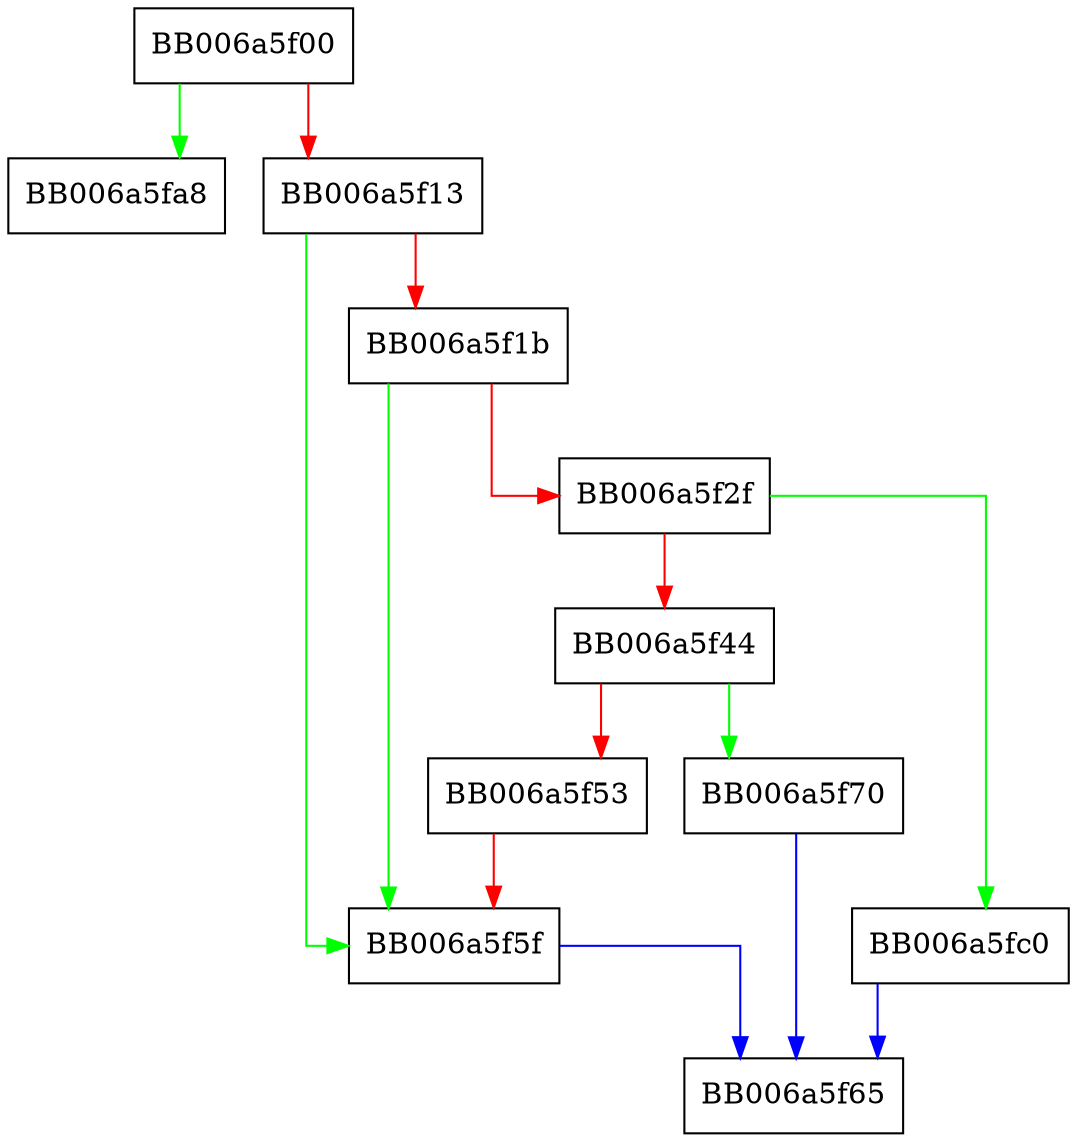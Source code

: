 digraph ossl_blake2b_set_ctx_params {
  node [shape="box"];
  graph [splines=ortho];
  BB006a5f00 -> BB006a5fa8 [color="green"];
  BB006a5f00 -> BB006a5f13 [color="red"];
  BB006a5f13 -> BB006a5f5f [color="green"];
  BB006a5f13 -> BB006a5f1b [color="red"];
  BB006a5f1b -> BB006a5f5f [color="green"];
  BB006a5f1b -> BB006a5f2f [color="red"];
  BB006a5f2f -> BB006a5fc0 [color="green"];
  BB006a5f2f -> BB006a5f44 [color="red"];
  BB006a5f44 -> BB006a5f70 [color="green"];
  BB006a5f44 -> BB006a5f53 [color="red"];
  BB006a5f53 -> BB006a5f5f [color="red"];
  BB006a5f5f -> BB006a5f65 [color="blue"];
  BB006a5f70 -> BB006a5f65 [color="blue"];
  BB006a5fc0 -> BB006a5f65 [color="blue"];
}
